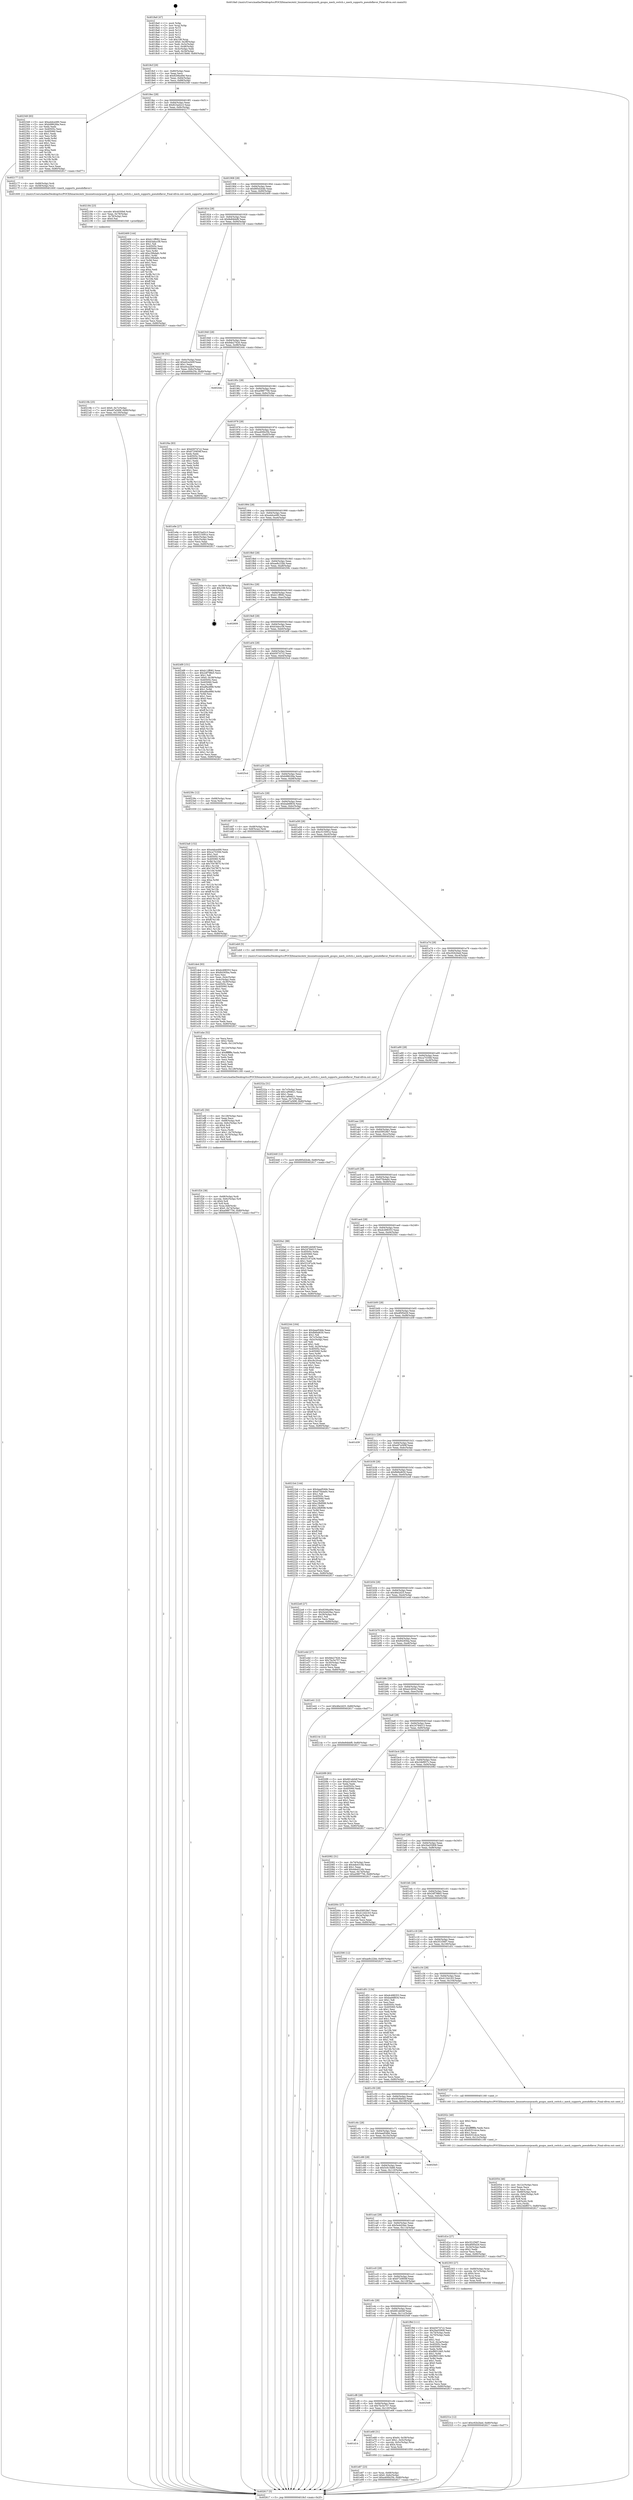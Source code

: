 digraph "0x4018a0" {
  label = "0x4018a0 (/mnt/c/Users/mathe/Desktop/tcc/POCII/binaries/extr_linuxnetsunrpcauth_gssgss_mech_switch.c_mech_supports_pseudoflavor_Final-ollvm.out::main(0))"
  labelloc = "t"
  node[shape=record]

  Entry [label="",width=0.3,height=0.3,shape=circle,fillcolor=black,style=filled]
  "0x4018cf" [label="{
     0x4018cf [29]\l
     | [instrs]\l
     &nbsp;&nbsp;0x4018cf \<+3\>: mov -0x80(%rbp),%eax\l
     &nbsp;&nbsp;0x4018d2 \<+2\>: mov %eax,%ecx\l
     &nbsp;&nbsp;0x4018d4 \<+6\>: sub $0x8206a49d,%ecx\l
     &nbsp;&nbsp;0x4018da \<+6\>: mov %eax,-0x84(%rbp)\l
     &nbsp;&nbsp;0x4018e0 \<+6\>: mov %ecx,-0x88(%rbp)\l
     &nbsp;&nbsp;0x4018e6 \<+6\>: je 0000000000402349 \<main+0xaa9\>\l
  }"]
  "0x402349" [label="{
     0x402349 [83]\l
     | [instrs]\l
     &nbsp;&nbsp;0x402349 \<+5\>: mov $0xa4dce490,%eax\l
     &nbsp;&nbsp;0x40234e \<+5\>: mov $0xb9862fda,%ecx\l
     &nbsp;&nbsp;0x402353 \<+2\>: xor %edx,%edx\l
     &nbsp;&nbsp;0x402355 \<+7\>: mov 0x40505c,%esi\l
     &nbsp;&nbsp;0x40235c \<+7\>: mov 0x405060,%edi\l
     &nbsp;&nbsp;0x402363 \<+3\>: sub $0x1,%edx\l
     &nbsp;&nbsp;0x402366 \<+3\>: mov %esi,%r8d\l
     &nbsp;&nbsp;0x402369 \<+3\>: add %edx,%r8d\l
     &nbsp;&nbsp;0x40236c \<+4\>: imul %r8d,%esi\l
     &nbsp;&nbsp;0x402370 \<+3\>: and $0x1,%esi\l
     &nbsp;&nbsp;0x402373 \<+3\>: cmp $0x0,%esi\l
     &nbsp;&nbsp;0x402376 \<+4\>: sete %r9b\l
     &nbsp;&nbsp;0x40237a \<+3\>: cmp $0xa,%edi\l
     &nbsp;&nbsp;0x40237d \<+4\>: setl %r10b\l
     &nbsp;&nbsp;0x402381 \<+3\>: mov %r9b,%r11b\l
     &nbsp;&nbsp;0x402384 \<+3\>: and %r10b,%r11b\l
     &nbsp;&nbsp;0x402387 \<+3\>: xor %r10b,%r9b\l
     &nbsp;&nbsp;0x40238a \<+3\>: or %r9b,%r11b\l
     &nbsp;&nbsp;0x40238d \<+4\>: test $0x1,%r11b\l
     &nbsp;&nbsp;0x402391 \<+3\>: cmovne %ecx,%eax\l
     &nbsp;&nbsp;0x402394 \<+3\>: mov %eax,-0x80(%rbp)\l
     &nbsp;&nbsp;0x402397 \<+5\>: jmp 0000000000402617 \<main+0xd77\>\l
  }"]
  "0x4018ec" [label="{
     0x4018ec [28]\l
     | [instrs]\l
     &nbsp;&nbsp;0x4018ec \<+5\>: jmp 00000000004018f1 \<main+0x51\>\l
     &nbsp;&nbsp;0x4018f1 \<+6\>: mov -0x84(%rbp),%eax\l
     &nbsp;&nbsp;0x4018f7 \<+5\>: sub $0x823ad2c3,%eax\l
     &nbsp;&nbsp;0x4018fc \<+6\>: mov %eax,-0x8c(%rbp)\l
     &nbsp;&nbsp;0x401902 \<+6\>: je 0000000000402177 \<main+0x8d7\>\l
  }"]
  Exit [label="",width=0.3,height=0.3,shape=circle,fillcolor=black,style=filled,peripheries=2]
  "0x402177" [label="{
     0x402177 [13]\l
     | [instrs]\l
     &nbsp;&nbsp;0x402177 \<+4\>: mov -0x68(%rbp),%rdi\l
     &nbsp;&nbsp;0x40217b \<+4\>: mov -0x58(%rbp),%rsi\l
     &nbsp;&nbsp;0x40217f \<+5\>: call 0000000000401600 \<mech_supports_pseudoflavor\>\l
     | [calls]\l
     &nbsp;&nbsp;0x401600 \{1\} (/mnt/c/Users/mathe/Desktop/tcc/POCII/binaries/extr_linuxnetsunrpcauth_gssgss_mech_switch.c_mech_supports_pseudoflavor_Final-ollvm.out::mech_supports_pseudoflavor)\l
  }"]
  "0x401908" [label="{
     0x401908 [28]\l
     | [instrs]\l
     &nbsp;&nbsp;0x401908 \<+5\>: jmp 000000000040190d \<main+0x6d\>\l
     &nbsp;&nbsp;0x40190d \<+6\>: mov -0x84(%rbp),%eax\l
     &nbsp;&nbsp;0x401913 \<+5\>: sub $0x895d2b4b,%eax\l
     &nbsp;&nbsp;0x401918 \<+6\>: mov %eax,-0x90(%rbp)\l
     &nbsp;&nbsp;0x40191e \<+6\>: je 0000000000402469 \<main+0xbc9\>\l
  }"]
  "0x4023a8" [label="{
     0x4023a8 [152]\l
     | [instrs]\l
     &nbsp;&nbsp;0x4023a8 \<+5\>: mov $0xa4dce490,%ecx\l
     &nbsp;&nbsp;0x4023ad \<+5\>: mov $0xca7535fd,%edx\l
     &nbsp;&nbsp;0x4023b2 \<+3\>: mov $0x1,%sil\l
     &nbsp;&nbsp;0x4023b5 \<+8\>: mov 0x40505c,%r8d\l
     &nbsp;&nbsp;0x4023bd \<+8\>: mov 0x405060,%r9d\l
     &nbsp;&nbsp;0x4023c5 \<+3\>: mov %r8d,%r10d\l
     &nbsp;&nbsp;0x4023c8 \<+7\>: sub $0x7047f675,%r10d\l
     &nbsp;&nbsp;0x4023cf \<+4\>: sub $0x1,%r10d\l
     &nbsp;&nbsp;0x4023d3 \<+7\>: add $0x7047f675,%r10d\l
     &nbsp;&nbsp;0x4023da \<+4\>: imul %r10d,%r8d\l
     &nbsp;&nbsp;0x4023de \<+4\>: and $0x1,%r8d\l
     &nbsp;&nbsp;0x4023e2 \<+4\>: cmp $0x0,%r8d\l
     &nbsp;&nbsp;0x4023e6 \<+4\>: sete %r11b\l
     &nbsp;&nbsp;0x4023ea \<+4\>: cmp $0xa,%r9d\l
     &nbsp;&nbsp;0x4023ee \<+3\>: setl %bl\l
     &nbsp;&nbsp;0x4023f1 \<+3\>: mov %r11b,%r14b\l
     &nbsp;&nbsp;0x4023f4 \<+4\>: xor $0xff,%r14b\l
     &nbsp;&nbsp;0x4023f8 \<+3\>: mov %bl,%r15b\l
     &nbsp;&nbsp;0x4023fb \<+4\>: xor $0xff,%r15b\l
     &nbsp;&nbsp;0x4023ff \<+4\>: xor $0x0,%sil\l
     &nbsp;&nbsp;0x402403 \<+3\>: mov %r14b,%r12b\l
     &nbsp;&nbsp;0x402406 \<+4\>: and $0x0,%r12b\l
     &nbsp;&nbsp;0x40240a \<+3\>: and %sil,%r11b\l
     &nbsp;&nbsp;0x40240d \<+3\>: mov %r15b,%r13b\l
     &nbsp;&nbsp;0x402410 \<+4\>: and $0x0,%r13b\l
     &nbsp;&nbsp;0x402414 \<+3\>: and %sil,%bl\l
     &nbsp;&nbsp;0x402417 \<+3\>: or %r11b,%r12b\l
     &nbsp;&nbsp;0x40241a \<+3\>: or %bl,%r13b\l
     &nbsp;&nbsp;0x40241d \<+3\>: xor %r13b,%r12b\l
     &nbsp;&nbsp;0x402420 \<+3\>: or %r15b,%r14b\l
     &nbsp;&nbsp;0x402423 \<+4\>: xor $0xff,%r14b\l
     &nbsp;&nbsp;0x402427 \<+4\>: or $0x0,%sil\l
     &nbsp;&nbsp;0x40242b \<+3\>: and %sil,%r14b\l
     &nbsp;&nbsp;0x40242e \<+3\>: or %r14b,%r12b\l
     &nbsp;&nbsp;0x402431 \<+4\>: test $0x1,%r12b\l
     &nbsp;&nbsp;0x402435 \<+3\>: cmovne %edx,%ecx\l
     &nbsp;&nbsp;0x402438 \<+3\>: mov %ecx,-0x80(%rbp)\l
     &nbsp;&nbsp;0x40243b \<+5\>: jmp 0000000000402617 \<main+0xd77\>\l
  }"]
  "0x402469" [label="{
     0x402469 [144]\l
     | [instrs]\l
     &nbsp;&nbsp;0x402469 \<+5\>: mov $0xb11ff082,%eax\l
     &nbsp;&nbsp;0x40246e \<+5\>: mov $0xb3abcc58,%ecx\l
     &nbsp;&nbsp;0x402473 \<+2\>: mov $0x1,%dl\l
     &nbsp;&nbsp;0x402475 \<+7\>: mov 0x40505c,%esi\l
     &nbsp;&nbsp;0x40247c \<+7\>: mov 0x405060,%edi\l
     &nbsp;&nbsp;0x402483 \<+3\>: mov %esi,%r8d\l
     &nbsp;&nbsp;0x402486 \<+7\>: add $0xc39bdafc,%r8d\l
     &nbsp;&nbsp;0x40248d \<+4\>: sub $0x1,%r8d\l
     &nbsp;&nbsp;0x402491 \<+7\>: sub $0xc39bdafc,%r8d\l
     &nbsp;&nbsp;0x402498 \<+4\>: imul %r8d,%esi\l
     &nbsp;&nbsp;0x40249c \<+3\>: and $0x1,%esi\l
     &nbsp;&nbsp;0x40249f \<+3\>: cmp $0x0,%esi\l
     &nbsp;&nbsp;0x4024a2 \<+4\>: sete %r9b\l
     &nbsp;&nbsp;0x4024a6 \<+3\>: cmp $0xa,%edi\l
     &nbsp;&nbsp;0x4024a9 \<+4\>: setl %r10b\l
     &nbsp;&nbsp;0x4024ad \<+3\>: mov %r9b,%r11b\l
     &nbsp;&nbsp;0x4024b0 \<+4\>: xor $0xff,%r11b\l
     &nbsp;&nbsp;0x4024b4 \<+3\>: mov %r10b,%bl\l
     &nbsp;&nbsp;0x4024b7 \<+3\>: xor $0xff,%bl\l
     &nbsp;&nbsp;0x4024ba \<+3\>: xor $0x0,%dl\l
     &nbsp;&nbsp;0x4024bd \<+3\>: mov %r11b,%r14b\l
     &nbsp;&nbsp;0x4024c0 \<+4\>: and $0x0,%r14b\l
     &nbsp;&nbsp;0x4024c4 \<+3\>: and %dl,%r9b\l
     &nbsp;&nbsp;0x4024c7 \<+3\>: mov %bl,%r15b\l
     &nbsp;&nbsp;0x4024ca \<+4\>: and $0x0,%r15b\l
     &nbsp;&nbsp;0x4024ce \<+3\>: and %dl,%r10b\l
     &nbsp;&nbsp;0x4024d1 \<+3\>: or %r9b,%r14b\l
     &nbsp;&nbsp;0x4024d4 \<+3\>: or %r10b,%r15b\l
     &nbsp;&nbsp;0x4024d7 \<+3\>: xor %r15b,%r14b\l
     &nbsp;&nbsp;0x4024da \<+3\>: or %bl,%r11b\l
     &nbsp;&nbsp;0x4024dd \<+4\>: xor $0xff,%r11b\l
     &nbsp;&nbsp;0x4024e1 \<+3\>: or $0x0,%dl\l
     &nbsp;&nbsp;0x4024e4 \<+3\>: and %dl,%r11b\l
     &nbsp;&nbsp;0x4024e7 \<+3\>: or %r11b,%r14b\l
     &nbsp;&nbsp;0x4024ea \<+4\>: test $0x1,%r14b\l
     &nbsp;&nbsp;0x4024ee \<+3\>: cmovne %ecx,%eax\l
     &nbsp;&nbsp;0x4024f1 \<+3\>: mov %eax,-0x80(%rbp)\l
     &nbsp;&nbsp;0x4024f4 \<+5\>: jmp 0000000000402617 \<main+0xd77\>\l
  }"]
  "0x401924" [label="{
     0x401924 [28]\l
     | [instrs]\l
     &nbsp;&nbsp;0x401924 \<+5\>: jmp 0000000000401929 \<main+0x89\>\l
     &nbsp;&nbsp;0x401929 \<+6\>: mov -0x84(%rbp),%eax\l
     &nbsp;&nbsp;0x40192f \<+5\>: sub $0x8e84bbf8,%eax\l
     &nbsp;&nbsp;0x401934 \<+6\>: mov %eax,-0x94(%rbp)\l
     &nbsp;&nbsp;0x40193a \<+6\>: je 0000000000402158 \<main+0x8b8\>\l
  }"]
  "0x40231e" [label="{
     0x40231e [12]\l
     | [instrs]\l
     &nbsp;&nbsp;0x40231e \<+7\>: movl $0xc92b2bed,-0x80(%rbp)\l
     &nbsp;&nbsp;0x402325 \<+5\>: jmp 0000000000402617 \<main+0xd77\>\l
  }"]
  "0x402158" [label="{
     0x402158 [31]\l
     | [instrs]\l
     &nbsp;&nbsp;0x402158 \<+3\>: mov -0x6c(%rbp),%eax\l
     &nbsp;&nbsp;0x40215b \<+5\>: add $0xe0ca2b0f,%eax\l
     &nbsp;&nbsp;0x402160 \<+3\>: add $0x1,%eax\l
     &nbsp;&nbsp;0x402163 \<+5\>: sub $0xe0ca2b0f,%eax\l
     &nbsp;&nbsp;0x402168 \<+3\>: mov %eax,-0x6c(%rbp)\l
     &nbsp;&nbsp;0x40216b \<+7\>: movl $0xa400b25b,-0x80(%rbp)\l
     &nbsp;&nbsp;0x402172 \<+5\>: jmp 0000000000402617 \<main+0xd77\>\l
  }"]
  "0x401940" [label="{
     0x401940 [28]\l
     | [instrs]\l
     &nbsp;&nbsp;0x401940 \<+5\>: jmp 0000000000401945 \<main+0xa5\>\l
     &nbsp;&nbsp;0x401945 \<+6\>: mov -0x84(%rbp),%eax\l
     &nbsp;&nbsp;0x40194b \<+5\>: sub $0x9de27626,%eax\l
     &nbsp;&nbsp;0x401950 \<+6\>: mov %eax,-0x98(%rbp)\l
     &nbsp;&nbsp;0x401956 \<+6\>: je 000000000040244c \<main+0xbac\>\l
  }"]
  "0x40219b" [label="{
     0x40219b [25]\l
     | [instrs]\l
     &nbsp;&nbsp;0x40219b \<+7\>: movl $0x0,-0x7c(%rbp)\l
     &nbsp;&nbsp;0x4021a2 \<+7\>: movl $0xe97a569f,-0x80(%rbp)\l
     &nbsp;&nbsp;0x4021a9 \<+6\>: mov %eax,-0x130(%rbp)\l
     &nbsp;&nbsp;0x4021af \<+5\>: jmp 0000000000402617 \<main+0xd77\>\l
  }"]
  "0x40244c" [label="{
     0x40244c\l
  }", style=dashed]
  "0x40195c" [label="{
     0x40195c [28]\l
     | [instrs]\l
     &nbsp;&nbsp;0x40195c \<+5\>: jmp 0000000000401961 \<main+0xc1\>\l
     &nbsp;&nbsp;0x401961 \<+6\>: mov -0x84(%rbp),%eax\l
     &nbsp;&nbsp;0x401967 \<+5\>: sub $0xa0887756,%eax\l
     &nbsp;&nbsp;0x40196c \<+6\>: mov %eax,-0x9c(%rbp)\l
     &nbsp;&nbsp;0x401972 \<+6\>: je 0000000000401f4a \<main+0x6aa\>\l
  }"]
  "0x402184" [label="{
     0x402184 [23]\l
     | [instrs]\l
     &nbsp;&nbsp;0x402184 \<+10\>: movabs $0x4030b6,%rdi\l
     &nbsp;&nbsp;0x40218e \<+3\>: mov %eax,-0x78(%rbp)\l
     &nbsp;&nbsp;0x402191 \<+3\>: mov -0x78(%rbp),%esi\l
     &nbsp;&nbsp;0x402194 \<+2\>: mov $0x0,%al\l
     &nbsp;&nbsp;0x402196 \<+5\>: call 0000000000401040 \<printf@plt\>\l
     | [calls]\l
     &nbsp;&nbsp;0x401040 \{1\} (unknown)\l
  }"]
  "0x401f4a" [label="{
     0x401f4a [83]\l
     | [instrs]\l
     &nbsp;&nbsp;0x401f4a \<+5\>: mov $0xb50747c2,%eax\l
     &nbsp;&nbsp;0x401f4f \<+5\>: mov $0x6720859f,%ecx\l
     &nbsp;&nbsp;0x401f54 \<+2\>: xor %edx,%edx\l
     &nbsp;&nbsp;0x401f56 \<+7\>: mov 0x40505c,%esi\l
     &nbsp;&nbsp;0x401f5d \<+7\>: mov 0x405060,%edi\l
     &nbsp;&nbsp;0x401f64 \<+3\>: sub $0x1,%edx\l
     &nbsp;&nbsp;0x401f67 \<+3\>: mov %esi,%r8d\l
     &nbsp;&nbsp;0x401f6a \<+3\>: add %edx,%r8d\l
     &nbsp;&nbsp;0x401f6d \<+4\>: imul %r8d,%esi\l
     &nbsp;&nbsp;0x401f71 \<+3\>: and $0x1,%esi\l
     &nbsp;&nbsp;0x401f74 \<+3\>: cmp $0x0,%esi\l
     &nbsp;&nbsp;0x401f77 \<+4\>: sete %r9b\l
     &nbsp;&nbsp;0x401f7b \<+3\>: cmp $0xa,%edi\l
     &nbsp;&nbsp;0x401f7e \<+4\>: setl %r10b\l
     &nbsp;&nbsp;0x401f82 \<+3\>: mov %r9b,%r11b\l
     &nbsp;&nbsp;0x401f85 \<+3\>: and %r10b,%r11b\l
     &nbsp;&nbsp;0x401f88 \<+3\>: xor %r10b,%r9b\l
     &nbsp;&nbsp;0x401f8b \<+3\>: or %r9b,%r11b\l
     &nbsp;&nbsp;0x401f8e \<+4\>: test $0x1,%r11b\l
     &nbsp;&nbsp;0x401f92 \<+3\>: cmovne %ecx,%eax\l
     &nbsp;&nbsp;0x401f95 \<+3\>: mov %eax,-0x80(%rbp)\l
     &nbsp;&nbsp;0x401f98 \<+5\>: jmp 0000000000402617 \<main+0xd77\>\l
  }"]
  "0x401978" [label="{
     0x401978 [28]\l
     | [instrs]\l
     &nbsp;&nbsp;0x401978 \<+5\>: jmp 000000000040197d \<main+0xdd\>\l
     &nbsp;&nbsp;0x40197d \<+6\>: mov -0x84(%rbp),%eax\l
     &nbsp;&nbsp;0x401983 \<+5\>: sub $0xa400b25b,%eax\l
     &nbsp;&nbsp;0x401988 \<+6\>: mov %eax,-0xa0(%rbp)\l
     &nbsp;&nbsp;0x40198e \<+6\>: je 0000000000401e9e \<main+0x5fe\>\l
  }"]
  "0x402054" [label="{
     0x402054 [46]\l
     | [instrs]\l
     &nbsp;&nbsp;0x402054 \<+6\>: mov -0x12c(%rbp),%ecx\l
     &nbsp;&nbsp;0x40205a \<+3\>: imul %eax,%ecx\l
     &nbsp;&nbsp;0x40205d \<+3\>: movslq %ecx,%rsi\l
     &nbsp;&nbsp;0x402060 \<+4\>: mov -0x68(%rbp),%rdi\l
     &nbsp;&nbsp;0x402064 \<+4\>: movslq -0x6c(%rbp),%r8\l
     &nbsp;&nbsp;0x402068 \<+4\>: shl $0x4,%r8\l
     &nbsp;&nbsp;0x40206c \<+3\>: add %r8,%rdi\l
     &nbsp;&nbsp;0x40206f \<+4\>: mov 0x8(%rdi),%rdi\l
     &nbsp;&nbsp;0x402073 \<+3\>: mov %rsi,(%rdi)\l
     &nbsp;&nbsp;0x402076 \<+7\>: movl $0x24bf857c,-0x80(%rbp)\l
     &nbsp;&nbsp;0x40207d \<+5\>: jmp 0000000000402617 \<main+0xd77\>\l
  }"]
  "0x401e9e" [label="{
     0x401e9e [27]\l
     | [instrs]\l
     &nbsp;&nbsp;0x401e9e \<+5\>: mov $0x823ad2c3,%eax\l
     &nbsp;&nbsp;0x401ea3 \<+5\>: mov $0xc515091e,%ecx\l
     &nbsp;&nbsp;0x401ea8 \<+3\>: mov -0x6c(%rbp),%edx\l
     &nbsp;&nbsp;0x401eab \<+3\>: cmp -0x5c(%rbp),%edx\l
     &nbsp;&nbsp;0x401eae \<+3\>: cmovl %ecx,%eax\l
     &nbsp;&nbsp;0x401eb1 \<+3\>: mov %eax,-0x80(%rbp)\l
     &nbsp;&nbsp;0x401eb4 \<+5\>: jmp 0000000000402617 \<main+0xd77\>\l
  }"]
  "0x401994" [label="{
     0x401994 [28]\l
     | [instrs]\l
     &nbsp;&nbsp;0x401994 \<+5\>: jmp 0000000000401999 \<main+0xf9\>\l
     &nbsp;&nbsp;0x401999 \<+6\>: mov -0x84(%rbp),%eax\l
     &nbsp;&nbsp;0x40199f \<+5\>: sub $0xa4dce490,%eax\l
     &nbsp;&nbsp;0x4019a4 \<+6\>: mov %eax,-0xa4(%rbp)\l
     &nbsp;&nbsp;0x4019aa \<+6\>: je 00000000004025f1 \<main+0xd51\>\l
  }"]
  "0x40202c" [label="{
     0x40202c [40]\l
     | [instrs]\l
     &nbsp;&nbsp;0x40202c \<+5\>: mov $0x2,%ecx\l
     &nbsp;&nbsp;0x402031 \<+1\>: cltd\l
     &nbsp;&nbsp;0x402032 \<+2\>: idiv %ecx\l
     &nbsp;&nbsp;0x402034 \<+6\>: imul $0xfffffffe,%edx,%ecx\l
     &nbsp;&nbsp;0x40203a \<+6\>: sub $0x9251dcce,%ecx\l
     &nbsp;&nbsp;0x402040 \<+3\>: add $0x1,%ecx\l
     &nbsp;&nbsp;0x402043 \<+6\>: add $0x9251dcce,%ecx\l
     &nbsp;&nbsp;0x402049 \<+6\>: mov %ecx,-0x12c(%rbp)\l
     &nbsp;&nbsp;0x40204f \<+5\>: call 0000000000401160 \<next_i\>\l
     | [calls]\l
     &nbsp;&nbsp;0x401160 \{1\} (/mnt/c/Users/mathe/Desktop/tcc/POCII/binaries/extr_linuxnetsunrpcauth_gssgss_mech_switch.c_mech_supports_pseudoflavor_Final-ollvm.out::next_i)\l
  }"]
  "0x4025f1" [label="{
     0x4025f1\l
  }", style=dashed]
  "0x4019b0" [label="{
     0x4019b0 [28]\l
     | [instrs]\l
     &nbsp;&nbsp;0x4019b0 \<+5\>: jmp 00000000004019b5 \<main+0x115\>\l
     &nbsp;&nbsp;0x4019b5 \<+6\>: mov -0x84(%rbp),%eax\l
     &nbsp;&nbsp;0x4019bb \<+5\>: sub $0xae8c22bb,%eax\l
     &nbsp;&nbsp;0x4019c0 \<+6\>: mov %eax,-0xa8(%rbp)\l
     &nbsp;&nbsp;0x4019c6 \<+6\>: je 000000000040259c \<main+0xcfc\>\l
  }"]
  "0x401f24" [label="{
     0x401f24 [38]\l
     | [instrs]\l
     &nbsp;&nbsp;0x401f24 \<+4\>: mov -0x68(%rbp),%rdi\l
     &nbsp;&nbsp;0x401f28 \<+4\>: movslq -0x6c(%rbp),%r8\l
     &nbsp;&nbsp;0x401f2c \<+4\>: shl $0x4,%r8\l
     &nbsp;&nbsp;0x401f30 \<+3\>: add %r8,%rdi\l
     &nbsp;&nbsp;0x401f33 \<+4\>: mov %rax,0x8(%rdi)\l
     &nbsp;&nbsp;0x401f37 \<+7\>: movl $0x0,-0x74(%rbp)\l
     &nbsp;&nbsp;0x401f3e \<+7\>: movl $0xa0887756,-0x80(%rbp)\l
     &nbsp;&nbsp;0x401f45 \<+5\>: jmp 0000000000402617 \<main+0xd77\>\l
  }"]
  "0x40259c" [label="{
     0x40259c [21]\l
     | [instrs]\l
     &nbsp;&nbsp;0x40259c \<+3\>: mov -0x38(%rbp),%eax\l
     &nbsp;&nbsp;0x40259f \<+7\>: add $0x108,%rsp\l
     &nbsp;&nbsp;0x4025a6 \<+1\>: pop %rbx\l
     &nbsp;&nbsp;0x4025a7 \<+2\>: pop %r12\l
     &nbsp;&nbsp;0x4025a9 \<+2\>: pop %r13\l
     &nbsp;&nbsp;0x4025ab \<+2\>: pop %r14\l
     &nbsp;&nbsp;0x4025ad \<+2\>: pop %r15\l
     &nbsp;&nbsp;0x4025af \<+1\>: pop %rbp\l
     &nbsp;&nbsp;0x4025b0 \<+1\>: ret\l
  }"]
  "0x4019cc" [label="{
     0x4019cc [28]\l
     | [instrs]\l
     &nbsp;&nbsp;0x4019cc \<+5\>: jmp 00000000004019d1 \<main+0x131\>\l
     &nbsp;&nbsp;0x4019d1 \<+6\>: mov -0x84(%rbp),%eax\l
     &nbsp;&nbsp;0x4019d7 \<+5\>: sub $0xb11ff082,%eax\l
     &nbsp;&nbsp;0x4019dc \<+6\>: mov %eax,-0xac(%rbp)\l
     &nbsp;&nbsp;0x4019e2 \<+6\>: je 0000000000402609 \<main+0xd69\>\l
  }"]
  "0x401ef2" [label="{
     0x401ef2 [50]\l
     | [instrs]\l
     &nbsp;&nbsp;0x401ef2 \<+6\>: mov -0x128(%rbp),%ecx\l
     &nbsp;&nbsp;0x401ef8 \<+3\>: imul %eax,%ecx\l
     &nbsp;&nbsp;0x401efb \<+4\>: mov -0x68(%rbp),%r8\l
     &nbsp;&nbsp;0x401eff \<+4\>: movslq -0x6c(%rbp),%r9\l
     &nbsp;&nbsp;0x401f03 \<+4\>: shl $0x4,%r9\l
     &nbsp;&nbsp;0x401f07 \<+3\>: add %r9,%r8\l
     &nbsp;&nbsp;0x401f0a \<+3\>: mov %ecx,(%r8)\l
     &nbsp;&nbsp;0x401f0d \<+7\>: movl $0x1,-0x70(%rbp)\l
     &nbsp;&nbsp;0x401f14 \<+4\>: movslq -0x70(%rbp),%r8\l
     &nbsp;&nbsp;0x401f18 \<+4\>: shl $0x3,%r8\l
     &nbsp;&nbsp;0x401f1c \<+3\>: mov %r8,%rdi\l
     &nbsp;&nbsp;0x401f1f \<+5\>: call 0000000000401050 \<malloc@plt\>\l
     | [calls]\l
     &nbsp;&nbsp;0x401050 \{1\} (unknown)\l
  }"]
  "0x402609" [label="{
     0x402609\l
  }", style=dashed]
  "0x4019e8" [label="{
     0x4019e8 [28]\l
     | [instrs]\l
     &nbsp;&nbsp;0x4019e8 \<+5\>: jmp 00000000004019ed \<main+0x14d\>\l
     &nbsp;&nbsp;0x4019ed \<+6\>: mov -0x84(%rbp),%eax\l
     &nbsp;&nbsp;0x4019f3 \<+5\>: sub $0xb3abcc58,%eax\l
     &nbsp;&nbsp;0x4019f8 \<+6\>: mov %eax,-0xb0(%rbp)\l
     &nbsp;&nbsp;0x4019fe \<+6\>: je 00000000004024f9 \<main+0xc59\>\l
  }"]
  "0x401ebe" [label="{
     0x401ebe [52]\l
     | [instrs]\l
     &nbsp;&nbsp;0x401ebe \<+2\>: xor %ecx,%ecx\l
     &nbsp;&nbsp;0x401ec0 \<+5\>: mov $0x2,%edx\l
     &nbsp;&nbsp;0x401ec5 \<+6\>: mov %edx,-0x124(%rbp)\l
     &nbsp;&nbsp;0x401ecb \<+1\>: cltd\l
     &nbsp;&nbsp;0x401ecc \<+6\>: mov -0x124(%rbp),%esi\l
     &nbsp;&nbsp;0x401ed2 \<+2\>: idiv %esi\l
     &nbsp;&nbsp;0x401ed4 \<+6\>: imul $0xfffffffe,%edx,%edx\l
     &nbsp;&nbsp;0x401eda \<+2\>: mov %ecx,%edi\l
     &nbsp;&nbsp;0x401edc \<+2\>: sub %edx,%edi\l
     &nbsp;&nbsp;0x401ede \<+2\>: mov %ecx,%edx\l
     &nbsp;&nbsp;0x401ee0 \<+3\>: sub $0x1,%edx\l
     &nbsp;&nbsp;0x401ee3 \<+2\>: add %edx,%edi\l
     &nbsp;&nbsp;0x401ee5 \<+2\>: sub %edi,%ecx\l
     &nbsp;&nbsp;0x401ee7 \<+6\>: mov %ecx,-0x128(%rbp)\l
     &nbsp;&nbsp;0x401eed \<+5\>: call 0000000000401160 \<next_i\>\l
     | [calls]\l
     &nbsp;&nbsp;0x401160 \{1\} (/mnt/c/Users/mathe/Desktop/tcc/POCII/binaries/extr_linuxnetsunrpcauth_gssgss_mech_switch.c_mech_supports_pseudoflavor_Final-ollvm.out::next_i)\l
  }"]
  "0x4024f9" [label="{
     0x4024f9 [151]\l
     | [instrs]\l
     &nbsp;&nbsp;0x4024f9 \<+5\>: mov $0xb11ff082,%eax\l
     &nbsp;&nbsp;0x4024fe \<+5\>: mov $0x2df798e5,%ecx\l
     &nbsp;&nbsp;0x402503 \<+2\>: mov $0x1,%dl\l
     &nbsp;&nbsp;0x402505 \<+7\>: movl $0x0,-0x38(%rbp)\l
     &nbsp;&nbsp;0x40250c \<+7\>: mov 0x40505c,%esi\l
     &nbsp;&nbsp;0x402513 \<+7\>: mov 0x405060,%edi\l
     &nbsp;&nbsp;0x40251a \<+3\>: mov %esi,%r8d\l
     &nbsp;&nbsp;0x40251d \<+7\>: sub $0xaf6a4f68,%r8d\l
     &nbsp;&nbsp;0x402524 \<+4\>: sub $0x1,%r8d\l
     &nbsp;&nbsp;0x402528 \<+7\>: add $0xaf6a4f68,%r8d\l
     &nbsp;&nbsp;0x40252f \<+4\>: imul %r8d,%esi\l
     &nbsp;&nbsp;0x402533 \<+3\>: and $0x1,%esi\l
     &nbsp;&nbsp;0x402536 \<+3\>: cmp $0x0,%esi\l
     &nbsp;&nbsp;0x402539 \<+4\>: sete %r9b\l
     &nbsp;&nbsp;0x40253d \<+3\>: cmp $0xa,%edi\l
     &nbsp;&nbsp;0x402540 \<+4\>: setl %r10b\l
     &nbsp;&nbsp;0x402544 \<+3\>: mov %r9b,%r11b\l
     &nbsp;&nbsp;0x402547 \<+4\>: xor $0xff,%r11b\l
     &nbsp;&nbsp;0x40254b \<+3\>: mov %r10b,%bl\l
     &nbsp;&nbsp;0x40254e \<+3\>: xor $0xff,%bl\l
     &nbsp;&nbsp;0x402551 \<+3\>: xor $0x0,%dl\l
     &nbsp;&nbsp;0x402554 \<+3\>: mov %r11b,%r14b\l
     &nbsp;&nbsp;0x402557 \<+4\>: and $0x0,%r14b\l
     &nbsp;&nbsp;0x40255b \<+3\>: and %dl,%r9b\l
     &nbsp;&nbsp;0x40255e \<+3\>: mov %bl,%r15b\l
     &nbsp;&nbsp;0x402561 \<+4\>: and $0x0,%r15b\l
     &nbsp;&nbsp;0x402565 \<+3\>: and %dl,%r10b\l
     &nbsp;&nbsp;0x402568 \<+3\>: or %r9b,%r14b\l
     &nbsp;&nbsp;0x40256b \<+3\>: or %r10b,%r15b\l
     &nbsp;&nbsp;0x40256e \<+3\>: xor %r15b,%r14b\l
     &nbsp;&nbsp;0x402571 \<+3\>: or %bl,%r11b\l
     &nbsp;&nbsp;0x402574 \<+4\>: xor $0xff,%r11b\l
     &nbsp;&nbsp;0x402578 \<+3\>: or $0x0,%dl\l
     &nbsp;&nbsp;0x40257b \<+3\>: and %dl,%r11b\l
     &nbsp;&nbsp;0x40257e \<+3\>: or %r11b,%r14b\l
     &nbsp;&nbsp;0x402581 \<+4\>: test $0x1,%r14b\l
     &nbsp;&nbsp;0x402585 \<+3\>: cmovne %ecx,%eax\l
     &nbsp;&nbsp;0x402588 \<+3\>: mov %eax,-0x80(%rbp)\l
     &nbsp;&nbsp;0x40258b \<+5\>: jmp 0000000000402617 \<main+0xd77\>\l
  }"]
  "0x401a04" [label="{
     0x401a04 [28]\l
     | [instrs]\l
     &nbsp;&nbsp;0x401a04 \<+5\>: jmp 0000000000401a09 \<main+0x169\>\l
     &nbsp;&nbsp;0x401a09 \<+6\>: mov -0x84(%rbp),%eax\l
     &nbsp;&nbsp;0x401a0f \<+5\>: sub $0xb50747c2,%eax\l
     &nbsp;&nbsp;0x401a14 \<+6\>: mov %eax,-0xb4(%rbp)\l
     &nbsp;&nbsp;0x401a1a \<+6\>: je 00000000004025cd \<main+0xd2d\>\l
  }"]
  "0x401e87" [label="{
     0x401e87 [23]\l
     | [instrs]\l
     &nbsp;&nbsp;0x401e87 \<+4\>: mov %rax,-0x68(%rbp)\l
     &nbsp;&nbsp;0x401e8b \<+7\>: movl $0x0,-0x6c(%rbp)\l
     &nbsp;&nbsp;0x401e92 \<+7\>: movl $0xa400b25b,-0x80(%rbp)\l
     &nbsp;&nbsp;0x401e99 \<+5\>: jmp 0000000000402617 \<main+0xd77\>\l
  }"]
  "0x4025cd" [label="{
     0x4025cd\l
  }", style=dashed]
  "0x401a20" [label="{
     0x401a20 [28]\l
     | [instrs]\l
     &nbsp;&nbsp;0x401a20 \<+5\>: jmp 0000000000401a25 \<main+0x185\>\l
     &nbsp;&nbsp;0x401a25 \<+6\>: mov -0x84(%rbp),%eax\l
     &nbsp;&nbsp;0x401a2b \<+5\>: sub $0xb9862fda,%eax\l
     &nbsp;&nbsp;0x401a30 \<+6\>: mov %eax,-0xb8(%rbp)\l
     &nbsp;&nbsp;0x401a36 \<+6\>: je 000000000040239c \<main+0xafc\>\l
  }"]
  "0x401d14" [label="{
     0x401d14\l
  }", style=dashed]
  "0x40239c" [label="{
     0x40239c [12]\l
     | [instrs]\l
     &nbsp;&nbsp;0x40239c \<+4\>: mov -0x68(%rbp),%rax\l
     &nbsp;&nbsp;0x4023a0 \<+3\>: mov %rax,%rdi\l
     &nbsp;&nbsp;0x4023a3 \<+5\>: call 0000000000401030 \<free@plt\>\l
     | [calls]\l
     &nbsp;&nbsp;0x401030 \{1\} (unknown)\l
  }"]
  "0x401a3c" [label="{
     0x401a3c [28]\l
     | [instrs]\l
     &nbsp;&nbsp;0x401a3c \<+5\>: jmp 0000000000401a41 \<main+0x1a1\>\l
     &nbsp;&nbsp;0x401a41 \<+6\>: mov -0x84(%rbp),%eax\l
     &nbsp;&nbsp;0x401a47 \<+5\>: sub $0xbab6f834,%eax\l
     &nbsp;&nbsp;0x401a4c \<+6\>: mov %eax,-0xbc(%rbp)\l
     &nbsp;&nbsp;0x401a52 \<+6\>: je 0000000000401dd7 \<main+0x537\>\l
  }"]
  "0x401e68" [label="{
     0x401e68 [31]\l
     | [instrs]\l
     &nbsp;&nbsp;0x401e68 \<+8\>: movq $0x64,-0x58(%rbp)\l
     &nbsp;&nbsp;0x401e70 \<+7\>: movl $0x1,-0x5c(%rbp)\l
     &nbsp;&nbsp;0x401e77 \<+4\>: movslq -0x5c(%rbp),%rax\l
     &nbsp;&nbsp;0x401e7b \<+4\>: shl $0x4,%rax\l
     &nbsp;&nbsp;0x401e7f \<+3\>: mov %rax,%rdi\l
     &nbsp;&nbsp;0x401e82 \<+5\>: call 0000000000401050 \<malloc@plt\>\l
     | [calls]\l
     &nbsp;&nbsp;0x401050 \{1\} (unknown)\l
  }"]
  "0x401dd7" [label="{
     0x401dd7 [13]\l
     | [instrs]\l
     &nbsp;&nbsp;0x401dd7 \<+4\>: mov -0x48(%rbp),%rax\l
     &nbsp;&nbsp;0x401ddb \<+4\>: mov 0x8(%rax),%rdi\l
     &nbsp;&nbsp;0x401ddf \<+5\>: call 0000000000401060 \<atoi@plt\>\l
     | [calls]\l
     &nbsp;&nbsp;0x401060 \{1\} (unknown)\l
  }"]
  "0x401a58" [label="{
     0x401a58 [28]\l
     | [instrs]\l
     &nbsp;&nbsp;0x401a58 \<+5\>: jmp 0000000000401a5d \<main+0x1bd\>\l
     &nbsp;&nbsp;0x401a5d \<+6\>: mov -0x84(%rbp),%eax\l
     &nbsp;&nbsp;0x401a63 \<+5\>: sub $0xc515091e,%eax\l
     &nbsp;&nbsp;0x401a68 \<+6\>: mov %eax,-0xc0(%rbp)\l
     &nbsp;&nbsp;0x401a6e \<+6\>: je 0000000000401eb9 \<main+0x619\>\l
  }"]
  "0x401cf8" [label="{
     0x401cf8 [28]\l
     | [instrs]\l
     &nbsp;&nbsp;0x401cf8 \<+5\>: jmp 0000000000401cfd \<main+0x45d\>\l
     &nbsp;&nbsp;0x401cfd \<+6\>: mov -0x84(%rbp),%eax\l
     &nbsp;&nbsp;0x401d03 \<+5\>: sub $0x7bc5e757,%eax\l
     &nbsp;&nbsp;0x401d08 \<+6\>: mov %eax,-0x120(%rbp)\l
     &nbsp;&nbsp;0x401d0e \<+6\>: je 0000000000401e68 \<main+0x5c8\>\l
  }"]
  "0x401eb9" [label="{
     0x401eb9 [5]\l
     | [instrs]\l
     &nbsp;&nbsp;0x401eb9 \<+5\>: call 0000000000401160 \<next_i\>\l
     | [calls]\l
     &nbsp;&nbsp;0x401160 \{1\} (/mnt/c/Users/mathe/Desktop/tcc/POCII/binaries/extr_linuxnetsunrpcauth_gssgss_mech_switch.c_mech_supports_pseudoflavor_Final-ollvm.out::next_i)\l
  }"]
  "0x401a74" [label="{
     0x401a74 [28]\l
     | [instrs]\l
     &nbsp;&nbsp;0x401a74 \<+5\>: jmp 0000000000401a79 \<main+0x1d9\>\l
     &nbsp;&nbsp;0x401a79 \<+6\>: mov -0x84(%rbp),%eax\l
     &nbsp;&nbsp;0x401a7f \<+5\>: sub $0xc92b2bed,%eax\l
     &nbsp;&nbsp;0x401a84 \<+6\>: mov %eax,-0xc4(%rbp)\l
     &nbsp;&nbsp;0x401a8a \<+6\>: je 000000000040232a \<main+0xa8a\>\l
  }"]
  "0x4025d9" [label="{
     0x4025d9\l
  }", style=dashed]
  "0x40232a" [label="{
     0x40232a [31]\l
     | [instrs]\l
     &nbsp;&nbsp;0x40232a \<+3\>: mov -0x7c(%rbp),%eax\l
     &nbsp;&nbsp;0x40232d \<+5\>: add $0x1af94621,%eax\l
     &nbsp;&nbsp;0x402332 \<+3\>: add $0x1,%eax\l
     &nbsp;&nbsp;0x402335 \<+5\>: sub $0x1af94621,%eax\l
     &nbsp;&nbsp;0x40233a \<+3\>: mov %eax,-0x7c(%rbp)\l
     &nbsp;&nbsp;0x40233d \<+7\>: movl $0xe97a569f,-0x80(%rbp)\l
     &nbsp;&nbsp;0x402344 \<+5\>: jmp 0000000000402617 \<main+0xd77\>\l
  }"]
  "0x401a90" [label="{
     0x401a90 [28]\l
     | [instrs]\l
     &nbsp;&nbsp;0x401a90 \<+5\>: jmp 0000000000401a95 \<main+0x1f5\>\l
     &nbsp;&nbsp;0x401a95 \<+6\>: mov -0x84(%rbp),%eax\l
     &nbsp;&nbsp;0x401a9b \<+5\>: sub $0xca7535fd,%eax\l
     &nbsp;&nbsp;0x401aa0 \<+6\>: mov %eax,-0xc8(%rbp)\l
     &nbsp;&nbsp;0x401aa6 \<+6\>: je 0000000000402440 \<main+0xba0\>\l
  }"]
  "0x401cdc" [label="{
     0x401cdc [28]\l
     | [instrs]\l
     &nbsp;&nbsp;0x401cdc \<+5\>: jmp 0000000000401ce1 \<main+0x441\>\l
     &nbsp;&nbsp;0x401ce1 \<+6\>: mov -0x84(%rbp),%eax\l
     &nbsp;&nbsp;0x401ce7 \<+5\>: sub $0x681eb0df,%eax\l
     &nbsp;&nbsp;0x401cec \<+6\>: mov %eax,-0x11c(%rbp)\l
     &nbsp;&nbsp;0x401cf2 \<+6\>: je 00000000004025d9 \<main+0xd39\>\l
  }"]
  "0x402440" [label="{
     0x402440 [12]\l
     | [instrs]\l
     &nbsp;&nbsp;0x402440 \<+7\>: movl $0x895d2b4b,-0x80(%rbp)\l
     &nbsp;&nbsp;0x402447 \<+5\>: jmp 0000000000402617 \<main+0xd77\>\l
  }"]
  "0x401aac" [label="{
     0x401aac [28]\l
     | [instrs]\l
     &nbsp;&nbsp;0x401aac \<+5\>: jmp 0000000000401ab1 \<main+0x211\>\l
     &nbsp;&nbsp;0x401ab1 \<+6\>: mov -0x84(%rbp),%eax\l
     &nbsp;&nbsp;0x401ab7 \<+5\>: sub $0xd39528e7,%eax\l
     &nbsp;&nbsp;0x401abc \<+6\>: mov %eax,-0xcc(%rbp)\l
     &nbsp;&nbsp;0x401ac2 \<+6\>: je 00000000004020a1 \<main+0x801\>\l
  }"]
  "0x401f9d" [label="{
     0x401f9d [111]\l
     | [instrs]\l
     &nbsp;&nbsp;0x401f9d \<+5\>: mov $0xb50747c2,%eax\l
     &nbsp;&nbsp;0x401fa2 \<+5\>: mov $0x2ba55908,%ecx\l
     &nbsp;&nbsp;0x401fa7 \<+3\>: mov -0x74(%rbp),%edx\l
     &nbsp;&nbsp;0x401faa \<+3\>: cmp -0x70(%rbp),%edx\l
     &nbsp;&nbsp;0x401fad \<+4\>: setl %sil\l
     &nbsp;&nbsp;0x401fb1 \<+4\>: and $0x1,%sil\l
     &nbsp;&nbsp;0x401fb5 \<+4\>: mov %sil,-0x2a(%rbp)\l
     &nbsp;&nbsp;0x401fb9 \<+7\>: mov 0x40505c,%edx\l
     &nbsp;&nbsp;0x401fc0 \<+7\>: mov 0x405060,%edi\l
     &nbsp;&nbsp;0x401fc7 \<+3\>: mov %edx,%r8d\l
     &nbsp;&nbsp;0x401fca \<+7\>: sub $0xf8651665,%r8d\l
     &nbsp;&nbsp;0x401fd1 \<+4\>: sub $0x1,%r8d\l
     &nbsp;&nbsp;0x401fd5 \<+7\>: add $0xf8651665,%r8d\l
     &nbsp;&nbsp;0x401fdc \<+4\>: imul %r8d,%edx\l
     &nbsp;&nbsp;0x401fe0 \<+3\>: and $0x1,%edx\l
     &nbsp;&nbsp;0x401fe3 \<+3\>: cmp $0x0,%edx\l
     &nbsp;&nbsp;0x401fe6 \<+4\>: sete %sil\l
     &nbsp;&nbsp;0x401fea \<+3\>: cmp $0xa,%edi\l
     &nbsp;&nbsp;0x401fed \<+4\>: setl %r9b\l
     &nbsp;&nbsp;0x401ff1 \<+3\>: mov %sil,%r10b\l
     &nbsp;&nbsp;0x401ff4 \<+3\>: and %r9b,%r10b\l
     &nbsp;&nbsp;0x401ff7 \<+3\>: xor %r9b,%sil\l
     &nbsp;&nbsp;0x401ffa \<+3\>: or %sil,%r10b\l
     &nbsp;&nbsp;0x401ffd \<+4\>: test $0x1,%r10b\l
     &nbsp;&nbsp;0x402001 \<+3\>: cmovne %ecx,%eax\l
     &nbsp;&nbsp;0x402004 \<+3\>: mov %eax,-0x80(%rbp)\l
     &nbsp;&nbsp;0x402007 \<+5\>: jmp 0000000000402617 \<main+0xd77\>\l
  }"]
  "0x4020a1" [label="{
     0x4020a1 [88]\l
     | [instrs]\l
     &nbsp;&nbsp;0x4020a1 \<+5\>: mov $0x681eb0df,%eax\l
     &nbsp;&nbsp;0x4020a6 \<+5\>: mov $0x24784013,%ecx\l
     &nbsp;&nbsp;0x4020ab \<+7\>: mov 0x40505c,%edx\l
     &nbsp;&nbsp;0x4020b2 \<+7\>: mov 0x405060,%esi\l
     &nbsp;&nbsp;0x4020b9 \<+2\>: mov %edx,%edi\l
     &nbsp;&nbsp;0x4020bb \<+6\>: sub $0x53187a36,%edi\l
     &nbsp;&nbsp;0x4020c1 \<+3\>: sub $0x1,%edi\l
     &nbsp;&nbsp;0x4020c4 \<+6\>: add $0x53187a36,%edi\l
     &nbsp;&nbsp;0x4020ca \<+3\>: imul %edi,%edx\l
     &nbsp;&nbsp;0x4020cd \<+3\>: and $0x1,%edx\l
     &nbsp;&nbsp;0x4020d0 \<+3\>: cmp $0x0,%edx\l
     &nbsp;&nbsp;0x4020d3 \<+4\>: sete %r8b\l
     &nbsp;&nbsp;0x4020d7 \<+3\>: cmp $0xa,%esi\l
     &nbsp;&nbsp;0x4020da \<+4\>: setl %r9b\l
     &nbsp;&nbsp;0x4020de \<+3\>: mov %r8b,%r10b\l
     &nbsp;&nbsp;0x4020e1 \<+3\>: and %r9b,%r10b\l
     &nbsp;&nbsp;0x4020e4 \<+3\>: xor %r9b,%r8b\l
     &nbsp;&nbsp;0x4020e7 \<+3\>: or %r8b,%r10b\l
     &nbsp;&nbsp;0x4020ea \<+4\>: test $0x1,%r10b\l
     &nbsp;&nbsp;0x4020ee \<+3\>: cmovne %ecx,%eax\l
     &nbsp;&nbsp;0x4020f1 \<+3\>: mov %eax,-0x80(%rbp)\l
     &nbsp;&nbsp;0x4020f4 \<+5\>: jmp 0000000000402617 \<main+0xd77\>\l
  }"]
  "0x401ac8" [label="{
     0x401ac8 [28]\l
     | [instrs]\l
     &nbsp;&nbsp;0x401ac8 \<+5\>: jmp 0000000000401acd \<main+0x22d\>\l
     &nbsp;&nbsp;0x401acd \<+6\>: mov -0x84(%rbp),%eax\l
     &nbsp;&nbsp;0x401ad3 \<+5\>: sub $0xd75b4a0c,%eax\l
     &nbsp;&nbsp;0x401ad8 \<+6\>: mov %eax,-0xd0(%rbp)\l
     &nbsp;&nbsp;0x401ade \<+6\>: je 0000000000402244 \<main+0x9a4\>\l
  }"]
  "0x401cc0" [label="{
     0x401cc0 [28]\l
     | [instrs]\l
     &nbsp;&nbsp;0x401cc0 \<+5\>: jmp 0000000000401cc5 \<main+0x425\>\l
     &nbsp;&nbsp;0x401cc5 \<+6\>: mov -0x84(%rbp),%eax\l
     &nbsp;&nbsp;0x401ccb \<+5\>: sub $0x6720859f,%eax\l
     &nbsp;&nbsp;0x401cd0 \<+6\>: mov %eax,-0x118(%rbp)\l
     &nbsp;&nbsp;0x401cd6 \<+6\>: je 0000000000401f9d \<main+0x6fd\>\l
  }"]
  "0x402244" [label="{
     0x402244 [164]\l
     | [instrs]\l
     &nbsp;&nbsp;0x402244 \<+5\>: mov $0x4aad54bb,%eax\l
     &nbsp;&nbsp;0x402249 \<+5\>: mov $0xfb6bd630,%ecx\l
     &nbsp;&nbsp;0x40224e \<+2\>: mov $0x1,%dl\l
     &nbsp;&nbsp;0x402250 \<+3\>: mov -0x7c(%rbp),%esi\l
     &nbsp;&nbsp;0x402253 \<+3\>: cmp -0x5c(%rbp),%esi\l
     &nbsp;&nbsp;0x402256 \<+4\>: setl %dil\l
     &nbsp;&nbsp;0x40225a \<+4\>: and $0x1,%dil\l
     &nbsp;&nbsp;0x40225e \<+4\>: mov %dil,-0x29(%rbp)\l
     &nbsp;&nbsp;0x402262 \<+7\>: mov 0x40505c,%esi\l
     &nbsp;&nbsp;0x402269 \<+8\>: mov 0x405060,%r8d\l
     &nbsp;&nbsp;0x402271 \<+3\>: mov %esi,%r9d\l
     &nbsp;&nbsp;0x402274 \<+7\>: add $0xc9c20cab,%r9d\l
     &nbsp;&nbsp;0x40227b \<+4\>: sub $0x1,%r9d\l
     &nbsp;&nbsp;0x40227f \<+7\>: sub $0xc9c20cab,%r9d\l
     &nbsp;&nbsp;0x402286 \<+4\>: imul %r9d,%esi\l
     &nbsp;&nbsp;0x40228a \<+3\>: and $0x1,%esi\l
     &nbsp;&nbsp;0x40228d \<+3\>: cmp $0x0,%esi\l
     &nbsp;&nbsp;0x402290 \<+4\>: sete %dil\l
     &nbsp;&nbsp;0x402294 \<+4\>: cmp $0xa,%r8d\l
     &nbsp;&nbsp;0x402298 \<+4\>: setl %r10b\l
     &nbsp;&nbsp;0x40229c \<+3\>: mov %dil,%r11b\l
     &nbsp;&nbsp;0x40229f \<+4\>: xor $0xff,%r11b\l
     &nbsp;&nbsp;0x4022a3 \<+3\>: mov %r10b,%bl\l
     &nbsp;&nbsp;0x4022a6 \<+3\>: xor $0xff,%bl\l
     &nbsp;&nbsp;0x4022a9 \<+3\>: xor $0x0,%dl\l
     &nbsp;&nbsp;0x4022ac \<+3\>: mov %r11b,%r14b\l
     &nbsp;&nbsp;0x4022af \<+4\>: and $0x0,%r14b\l
     &nbsp;&nbsp;0x4022b3 \<+3\>: and %dl,%dil\l
     &nbsp;&nbsp;0x4022b6 \<+3\>: mov %bl,%r15b\l
     &nbsp;&nbsp;0x4022b9 \<+4\>: and $0x0,%r15b\l
     &nbsp;&nbsp;0x4022bd \<+3\>: and %dl,%r10b\l
     &nbsp;&nbsp;0x4022c0 \<+3\>: or %dil,%r14b\l
     &nbsp;&nbsp;0x4022c3 \<+3\>: or %r10b,%r15b\l
     &nbsp;&nbsp;0x4022c6 \<+3\>: xor %r15b,%r14b\l
     &nbsp;&nbsp;0x4022c9 \<+3\>: or %bl,%r11b\l
     &nbsp;&nbsp;0x4022cc \<+4\>: xor $0xff,%r11b\l
     &nbsp;&nbsp;0x4022d0 \<+3\>: or $0x0,%dl\l
     &nbsp;&nbsp;0x4022d3 \<+3\>: and %dl,%r11b\l
     &nbsp;&nbsp;0x4022d6 \<+3\>: or %r11b,%r14b\l
     &nbsp;&nbsp;0x4022d9 \<+4\>: test $0x1,%r14b\l
     &nbsp;&nbsp;0x4022dd \<+3\>: cmovne %ecx,%eax\l
     &nbsp;&nbsp;0x4022e0 \<+3\>: mov %eax,-0x80(%rbp)\l
     &nbsp;&nbsp;0x4022e3 \<+5\>: jmp 0000000000402617 \<main+0xd77\>\l
  }"]
  "0x401ae4" [label="{
     0x401ae4 [28]\l
     | [instrs]\l
     &nbsp;&nbsp;0x401ae4 \<+5\>: jmp 0000000000401ae9 \<main+0x249\>\l
     &nbsp;&nbsp;0x401ae9 \<+6\>: mov -0x84(%rbp),%eax\l
     &nbsp;&nbsp;0x401aef \<+5\>: sub $0xdc498353,%eax\l
     &nbsp;&nbsp;0x401af4 \<+6\>: mov %eax,-0xd4(%rbp)\l
     &nbsp;&nbsp;0x401afa \<+6\>: je 00000000004025b1 \<main+0xd11\>\l
  }"]
  "0x402303" [label="{
     0x402303 [27]\l
     | [instrs]\l
     &nbsp;&nbsp;0x402303 \<+4\>: mov -0x68(%rbp),%rax\l
     &nbsp;&nbsp;0x402307 \<+4\>: movslq -0x7c(%rbp),%rcx\l
     &nbsp;&nbsp;0x40230b \<+4\>: shl $0x4,%rcx\l
     &nbsp;&nbsp;0x40230f \<+3\>: add %rcx,%rax\l
     &nbsp;&nbsp;0x402312 \<+4\>: mov 0x8(%rax),%rax\l
     &nbsp;&nbsp;0x402316 \<+3\>: mov %rax,%rdi\l
     &nbsp;&nbsp;0x402319 \<+5\>: call 0000000000401030 \<free@plt\>\l
     | [calls]\l
     &nbsp;&nbsp;0x401030 \{1\} (unknown)\l
  }"]
  "0x4025b1" [label="{
     0x4025b1\l
  }", style=dashed]
  "0x401b00" [label="{
     0x401b00 [28]\l
     | [instrs]\l
     &nbsp;&nbsp;0x401b00 \<+5\>: jmp 0000000000401b05 \<main+0x265\>\l
     &nbsp;&nbsp;0x401b05 \<+6\>: mov -0x84(%rbp),%eax\l
     &nbsp;&nbsp;0x401b0b \<+5\>: sub $0xdf5f5d29,%eax\l
     &nbsp;&nbsp;0x401b10 \<+6\>: mov %eax,-0xd8(%rbp)\l
     &nbsp;&nbsp;0x401b16 \<+6\>: je 0000000000401d39 \<main+0x499\>\l
  }"]
  "0x401de4" [label="{
     0x401de4 [93]\l
     | [instrs]\l
     &nbsp;&nbsp;0x401de4 \<+5\>: mov $0xdc498353,%ecx\l
     &nbsp;&nbsp;0x401de9 \<+5\>: mov $0x84265ba,%edx\l
     &nbsp;&nbsp;0x401dee \<+2\>: xor %esi,%esi\l
     &nbsp;&nbsp;0x401df0 \<+3\>: mov %eax,-0x4c(%rbp)\l
     &nbsp;&nbsp;0x401df3 \<+3\>: mov -0x4c(%rbp),%eax\l
     &nbsp;&nbsp;0x401df6 \<+3\>: mov %eax,-0x30(%rbp)\l
     &nbsp;&nbsp;0x401df9 \<+7\>: mov 0x40505c,%eax\l
     &nbsp;&nbsp;0x401e00 \<+8\>: mov 0x405060,%r8d\l
     &nbsp;&nbsp;0x401e08 \<+3\>: sub $0x1,%esi\l
     &nbsp;&nbsp;0x401e0b \<+3\>: mov %eax,%r9d\l
     &nbsp;&nbsp;0x401e0e \<+3\>: add %esi,%r9d\l
     &nbsp;&nbsp;0x401e11 \<+4\>: imul %r9d,%eax\l
     &nbsp;&nbsp;0x401e15 \<+3\>: and $0x1,%eax\l
     &nbsp;&nbsp;0x401e18 \<+3\>: cmp $0x0,%eax\l
     &nbsp;&nbsp;0x401e1b \<+4\>: sete %r10b\l
     &nbsp;&nbsp;0x401e1f \<+4\>: cmp $0xa,%r8d\l
     &nbsp;&nbsp;0x401e23 \<+4\>: setl %r11b\l
     &nbsp;&nbsp;0x401e27 \<+3\>: mov %r10b,%bl\l
     &nbsp;&nbsp;0x401e2a \<+3\>: and %r11b,%bl\l
     &nbsp;&nbsp;0x401e2d \<+3\>: xor %r11b,%r10b\l
     &nbsp;&nbsp;0x401e30 \<+3\>: or %r10b,%bl\l
     &nbsp;&nbsp;0x401e33 \<+3\>: test $0x1,%bl\l
     &nbsp;&nbsp;0x401e36 \<+3\>: cmovne %edx,%ecx\l
     &nbsp;&nbsp;0x401e39 \<+3\>: mov %ecx,-0x80(%rbp)\l
     &nbsp;&nbsp;0x401e3c \<+5\>: jmp 0000000000402617 \<main+0xd77\>\l
  }"]
  "0x401d39" [label="{
     0x401d39\l
  }", style=dashed]
  "0x401b1c" [label="{
     0x401b1c [28]\l
     | [instrs]\l
     &nbsp;&nbsp;0x401b1c \<+5\>: jmp 0000000000401b21 \<main+0x281\>\l
     &nbsp;&nbsp;0x401b21 \<+6\>: mov -0x84(%rbp),%eax\l
     &nbsp;&nbsp;0x401b27 \<+5\>: sub $0xe97a569f,%eax\l
     &nbsp;&nbsp;0x401b2c \<+6\>: mov %eax,-0xdc(%rbp)\l
     &nbsp;&nbsp;0x401b32 \<+6\>: je 00000000004021b4 \<main+0x914\>\l
  }"]
  "0x4018a0" [label="{
     0x4018a0 [47]\l
     | [instrs]\l
     &nbsp;&nbsp;0x4018a0 \<+1\>: push %rbp\l
     &nbsp;&nbsp;0x4018a1 \<+3\>: mov %rsp,%rbp\l
     &nbsp;&nbsp;0x4018a4 \<+2\>: push %r15\l
     &nbsp;&nbsp;0x4018a6 \<+2\>: push %r14\l
     &nbsp;&nbsp;0x4018a8 \<+2\>: push %r13\l
     &nbsp;&nbsp;0x4018aa \<+2\>: push %r12\l
     &nbsp;&nbsp;0x4018ac \<+1\>: push %rbx\l
     &nbsp;&nbsp;0x4018ad \<+7\>: sub $0x108,%rsp\l
     &nbsp;&nbsp;0x4018b4 \<+7\>: movl $0x0,-0x38(%rbp)\l
     &nbsp;&nbsp;0x4018bb \<+3\>: mov %edi,-0x3c(%rbp)\l
     &nbsp;&nbsp;0x4018be \<+4\>: mov %rsi,-0x48(%rbp)\l
     &nbsp;&nbsp;0x4018c2 \<+3\>: mov -0x3c(%rbp),%edi\l
     &nbsp;&nbsp;0x4018c5 \<+3\>: mov %edi,-0x34(%rbp)\l
     &nbsp;&nbsp;0x4018c8 \<+7\>: movl $0x5c615b66,-0x80(%rbp)\l
  }"]
  "0x4021b4" [label="{
     0x4021b4 [144]\l
     | [instrs]\l
     &nbsp;&nbsp;0x4021b4 \<+5\>: mov $0x4aad54bb,%eax\l
     &nbsp;&nbsp;0x4021b9 \<+5\>: mov $0xd75b4a0c,%ecx\l
     &nbsp;&nbsp;0x4021be \<+2\>: mov $0x1,%dl\l
     &nbsp;&nbsp;0x4021c0 \<+7\>: mov 0x40505c,%esi\l
     &nbsp;&nbsp;0x4021c7 \<+7\>: mov 0x405060,%edi\l
     &nbsp;&nbsp;0x4021ce \<+3\>: mov %esi,%r8d\l
     &nbsp;&nbsp;0x4021d1 \<+7\>: add $0xc2fbf098,%r8d\l
     &nbsp;&nbsp;0x4021d8 \<+4\>: sub $0x1,%r8d\l
     &nbsp;&nbsp;0x4021dc \<+7\>: sub $0xc2fbf098,%r8d\l
     &nbsp;&nbsp;0x4021e3 \<+4\>: imul %r8d,%esi\l
     &nbsp;&nbsp;0x4021e7 \<+3\>: and $0x1,%esi\l
     &nbsp;&nbsp;0x4021ea \<+3\>: cmp $0x0,%esi\l
     &nbsp;&nbsp;0x4021ed \<+4\>: sete %r9b\l
     &nbsp;&nbsp;0x4021f1 \<+3\>: cmp $0xa,%edi\l
     &nbsp;&nbsp;0x4021f4 \<+4\>: setl %r10b\l
     &nbsp;&nbsp;0x4021f8 \<+3\>: mov %r9b,%r11b\l
     &nbsp;&nbsp;0x4021fb \<+4\>: xor $0xff,%r11b\l
     &nbsp;&nbsp;0x4021ff \<+3\>: mov %r10b,%bl\l
     &nbsp;&nbsp;0x402202 \<+3\>: xor $0xff,%bl\l
     &nbsp;&nbsp;0x402205 \<+3\>: xor $0x1,%dl\l
     &nbsp;&nbsp;0x402208 \<+3\>: mov %r11b,%r14b\l
     &nbsp;&nbsp;0x40220b \<+4\>: and $0xff,%r14b\l
     &nbsp;&nbsp;0x40220f \<+3\>: and %dl,%r9b\l
     &nbsp;&nbsp;0x402212 \<+3\>: mov %bl,%r15b\l
     &nbsp;&nbsp;0x402215 \<+4\>: and $0xff,%r15b\l
     &nbsp;&nbsp;0x402219 \<+3\>: and %dl,%r10b\l
     &nbsp;&nbsp;0x40221c \<+3\>: or %r9b,%r14b\l
     &nbsp;&nbsp;0x40221f \<+3\>: or %r10b,%r15b\l
     &nbsp;&nbsp;0x402222 \<+3\>: xor %r15b,%r14b\l
     &nbsp;&nbsp;0x402225 \<+3\>: or %bl,%r11b\l
     &nbsp;&nbsp;0x402228 \<+4\>: xor $0xff,%r11b\l
     &nbsp;&nbsp;0x40222c \<+3\>: or $0x1,%dl\l
     &nbsp;&nbsp;0x40222f \<+3\>: and %dl,%r11b\l
     &nbsp;&nbsp;0x402232 \<+3\>: or %r11b,%r14b\l
     &nbsp;&nbsp;0x402235 \<+4\>: test $0x1,%r14b\l
     &nbsp;&nbsp;0x402239 \<+3\>: cmovne %ecx,%eax\l
     &nbsp;&nbsp;0x40223c \<+3\>: mov %eax,-0x80(%rbp)\l
     &nbsp;&nbsp;0x40223f \<+5\>: jmp 0000000000402617 \<main+0xd77\>\l
  }"]
  "0x401b38" [label="{
     0x401b38 [28]\l
     | [instrs]\l
     &nbsp;&nbsp;0x401b38 \<+5\>: jmp 0000000000401b3d \<main+0x29d\>\l
     &nbsp;&nbsp;0x401b3d \<+6\>: mov -0x84(%rbp),%eax\l
     &nbsp;&nbsp;0x401b43 \<+5\>: sub $0xfb6bd630,%eax\l
     &nbsp;&nbsp;0x401b48 \<+6\>: mov %eax,-0xe0(%rbp)\l
     &nbsp;&nbsp;0x401b4e \<+6\>: je 00000000004022e8 \<main+0xa48\>\l
  }"]
  "0x402617" [label="{
     0x402617 [5]\l
     | [instrs]\l
     &nbsp;&nbsp;0x402617 \<+5\>: jmp 00000000004018cf \<main+0x2f\>\l
  }"]
  "0x4022e8" [label="{
     0x4022e8 [27]\l
     | [instrs]\l
     &nbsp;&nbsp;0x4022e8 \<+5\>: mov $0x8206a49d,%eax\l
     &nbsp;&nbsp;0x4022ed \<+5\>: mov $0x5e4d29ac,%ecx\l
     &nbsp;&nbsp;0x4022f2 \<+3\>: mov -0x29(%rbp),%dl\l
     &nbsp;&nbsp;0x4022f5 \<+3\>: test $0x1,%dl\l
     &nbsp;&nbsp;0x4022f8 \<+3\>: cmovne %ecx,%eax\l
     &nbsp;&nbsp;0x4022fb \<+3\>: mov %eax,-0x80(%rbp)\l
     &nbsp;&nbsp;0x4022fe \<+5\>: jmp 0000000000402617 \<main+0xd77\>\l
  }"]
  "0x401b54" [label="{
     0x401b54 [28]\l
     | [instrs]\l
     &nbsp;&nbsp;0x401b54 \<+5\>: jmp 0000000000401b59 \<main+0x2b9\>\l
     &nbsp;&nbsp;0x401b59 \<+6\>: mov -0x84(%rbp),%eax\l
     &nbsp;&nbsp;0x401b5f \<+5\>: sub $0x46e2d25,%eax\l
     &nbsp;&nbsp;0x401b64 \<+6\>: mov %eax,-0xe4(%rbp)\l
     &nbsp;&nbsp;0x401b6a \<+6\>: je 0000000000401e4d \<main+0x5ad\>\l
  }"]
  "0x401ca4" [label="{
     0x401ca4 [28]\l
     | [instrs]\l
     &nbsp;&nbsp;0x401ca4 \<+5\>: jmp 0000000000401ca9 \<main+0x409\>\l
     &nbsp;&nbsp;0x401ca9 \<+6\>: mov -0x84(%rbp),%eax\l
     &nbsp;&nbsp;0x401caf \<+5\>: sub $0x5e4d29ac,%eax\l
     &nbsp;&nbsp;0x401cb4 \<+6\>: mov %eax,-0x114(%rbp)\l
     &nbsp;&nbsp;0x401cba \<+6\>: je 0000000000402303 \<main+0xa63\>\l
  }"]
  "0x401e4d" [label="{
     0x401e4d [27]\l
     | [instrs]\l
     &nbsp;&nbsp;0x401e4d \<+5\>: mov $0x9de27626,%eax\l
     &nbsp;&nbsp;0x401e52 \<+5\>: mov $0x7bc5e757,%ecx\l
     &nbsp;&nbsp;0x401e57 \<+3\>: mov -0x30(%rbp),%edx\l
     &nbsp;&nbsp;0x401e5a \<+3\>: cmp $0x0,%edx\l
     &nbsp;&nbsp;0x401e5d \<+3\>: cmove %ecx,%eax\l
     &nbsp;&nbsp;0x401e60 \<+3\>: mov %eax,-0x80(%rbp)\l
     &nbsp;&nbsp;0x401e63 \<+5\>: jmp 0000000000402617 \<main+0xd77\>\l
  }"]
  "0x401b70" [label="{
     0x401b70 [28]\l
     | [instrs]\l
     &nbsp;&nbsp;0x401b70 \<+5\>: jmp 0000000000401b75 \<main+0x2d5\>\l
     &nbsp;&nbsp;0x401b75 \<+6\>: mov -0x84(%rbp),%eax\l
     &nbsp;&nbsp;0x401b7b \<+5\>: sub $0x84265ba,%eax\l
     &nbsp;&nbsp;0x401b80 \<+6\>: mov %eax,-0xe8(%rbp)\l
     &nbsp;&nbsp;0x401b86 \<+6\>: je 0000000000401e41 \<main+0x5a1\>\l
  }"]
  "0x401d1e" [label="{
     0x401d1e [27]\l
     | [instrs]\l
     &nbsp;&nbsp;0x401d1e \<+5\>: mov $0x351f36f7,%eax\l
     &nbsp;&nbsp;0x401d23 \<+5\>: mov $0xdf5f5d29,%ecx\l
     &nbsp;&nbsp;0x401d28 \<+3\>: mov -0x34(%rbp),%edx\l
     &nbsp;&nbsp;0x401d2b \<+3\>: cmp $0x2,%edx\l
     &nbsp;&nbsp;0x401d2e \<+3\>: cmovne %ecx,%eax\l
     &nbsp;&nbsp;0x401d31 \<+3\>: mov %eax,-0x80(%rbp)\l
     &nbsp;&nbsp;0x401d34 \<+5\>: jmp 0000000000402617 \<main+0xd77\>\l
  }"]
  "0x401e41" [label="{
     0x401e41 [12]\l
     | [instrs]\l
     &nbsp;&nbsp;0x401e41 \<+7\>: movl $0x46e2d25,-0x80(%rbp)\l
     &nbsp;&nbsp;0x401e48 \<+5\>: jmp 0000000000402617 \<main+0xd77\>\l
  }"]
  "0x401b8c" [label="{
     0x401b8c [28]\l
     | [instrs]\l
     &nbsp;&nbsp;0x401b8c \<+5\>: jmp 0000000000401b91 \<main+0x2f1\>\l
     &nbsp;&nbsp;0x401b91 \<+6\>: mov -0x84(%rbp),%eax\l
     &nbsp;&nbsp;0x401b97 \<+5\>: sub $0xa2c4044,%eax\l
     &nbsp;&nbsp;0x401b9c \<+6\>: mov %eax,-0xec(%rbp)\l
     &nbsp;&nbsp;0x401ba2 \<+6\>: je 000000000040214c \<main+0x8ac\>\l
  }"]
  "0x401c88" [label="{
     0x401c88 [28]\l
     | [instrs]\l
     &nbsp;&nbsp;0x401c88 \<+5\>: jmp 0000000000401c8d \<main+0x3ed\>\l
     &nbsp;&nbsp;0x401c8d \<+6\>: mov -0x84(%rbp),%eax\l
     &nbsp;&nbsp;0x401c93 \<+5\>: sub $0x5c615b66,%eax\l
     &nbsp;&nbsp;0x401c98 \<+6\>: mov %eax,-0x110(%rbp)\l
     &nbsp;&nbsp;0x401c9e \<+6\>: je 0000000000401d1e \<main+0x47e\>\l
  }"]
  "0x40214c" [label="{
     0x40214c [12]\l
     | [instrs]\l
     &nbsp;&nbsp;0x40214c \<+7\>: movl $0x8e84bbf8,-0x80(%rbp)\l
     &nbsp;&nbsp;0x402153 \<+5\>: jmp 0000000000402617 \<main+0xd77\>\l
  }"]
  "0x401ba8" [label="{
     0x401ba8 [28]\l
     | [instrs]\l
     &nbsp;&nbsp;0x401ba8 \<+5\>: jmp 0000000000401bad \<main+0x30d\>\l
     &nbsp;&nbsp;0x401bad \<+6\>: mov -0x84(%rbp),%eax\l
     &nbsp;&nbsp;0x401bb3 \<+5\>: sub $0x24784013,%eax\l
     &nbsp;&nbsp;0x401bb8 \<+6\>: mov %eax,-0xf0(%rbp)\l
     &nbsp;&nbsp;0x401bbe \<+6\>: je 00000000004020f9 \<main+0x859\>\l
  }"]
  "0x4025e5" [label="{
     0x4025e5\l
  }", style=dashed]
  "0x4020f9" [label="{
     0x4020f9 [83]\l
     | [instrs]\l
     &nbsp;&nbsp;0x4020f9 \<+5\>: mov $0x681eb0df,%eax\l
     &nbsp;&nbsp;0x4020fe \<+5\>: mov $0xa2c4044,%ecx\l
     &nbsp;&nbsp;0x402103 \<+2\>: xor %edx,%edx\l
     &nbsp;&nbsp;0x402105 \<+7\>: mov 0x40505c,%esi\l
     &nbsp;&nbsp;0x40210c \<+7\>: mov 0x405060,%edi\l
     &nbsp;&nbsp;0x402113 \<+3\>: sub $0x1,%edx\l
     &nbsp;&nbsp;0x402116 \<+3\>: mov %esi,%r8d\l
     &nbsp;&nbsp;0x402119 \<+3\>: add %edx,%r8d\l
     &nbsp;&nbsp;0x40211c \<+4\>: imul %r8d,%esi\l
     &nbsp;&nbsp;0x402120 \<+3\>: and $0x1,%esi\l
     &nbsp;&nbsp;0x402123 \<+3\>: cmp $0x0,%esi\l
     &nbsp;&nbsp;0x402126 \<+4\>: sete %r9b\l
     &nbsp;&nbsp;0x40212a \<+3\>: cmp $0xa,%edi\l
     &nbsp;&nbsp;0x40212d \<+4\>: setl %r10b\l
     &nbsp;&nbsp;0x402131 \<+3\>: mov %r9b,%r11b\l
     &nbsp;&nbsp;0x402134 \<+3\>: and %r10b,%r11b\l
     &nbsp;&nbsp;0x402137 \<+3\>: xor %r10b,%r9b\l
     &nbsp;&nbsp;0x40213a \<+3\>: or %r9b,%r11b\l
     &nbsp;&nbsp;0x40213d \<+4\>: test $0x1,%r11b\l
     &nbsp;&nbsp;0x402141 \<+3\>: cmovne %ecx,%eax\l
     &nbsp;&nbsp;0x402144 \<+3\>: mov %eax,-0x80(%rbp)\l
     &nbsp;&nbsp;0x402147 \<+5\>: jmp 0000000000402617 \<main+0xd77\>\l
  }"]
  "0x401bc4" [label="{
     0x401bc4 [28]\l
     | [instrs]\l
     &nbsp;&nbsp;0x401bc4 \<+5\>: jmp 0000000000401bc9 \<main+0x329\>\l
     &nbsp;&nbsp;0x401bc9 \<+6\>: mov -0x84(%rbp),%eax\l
     &nbsp;&nbsp;0x401bcf \<+5\>: sub $0x24bf857c,%eax\l
     &nbsp;&nbsp;0x401bd4 \<+6\>: mov %eax,-0xf4(%rbp)\l
     &nbsp;&nbsp;0x401bda \<+6\>: je 0000000000402082 \<main+0x7e2\>\l
  }"]
  "0x401c6c" [label="{
     0x401c6c [28]\l
     | [instrs]\l
     &nbsp;&nbsp;0x401c6c \<+5\>: jmp 0000000000401c71 \<main+0x3d1\>\l
     &nbsp;&nbsp;0x401c71 \<+6\>: mov -0x84(%rbp),%eax\l
     &nbsp;&nbsp;0x401c77 \<+5\>: sub $0x4aad54bb,%eax\l
     &nbsp;&nbsp;0x401c7c \<+6\>: mov %eax,-0x10c(%rbp)\l
     &nbsp;&nbsp;0x401c82 \<+6\>: je 00000000004025e5 \<main+0xd45\>\l
  }"]
  "0x402082" [label="{
     0x402082 [31]\l
     | [instrs]\l
     &nbsp;&nbsp;0x402082 \<+3\>: mov -0x74(%rbp),%eax\l
     &nbsp;&nbsp;0x402085 \<+5\>: sub $0x4de4316b,%eax\l
     &nbsp;&nbsp;0x40208a \<+3\>: add $0x1,%eax\l
     &nbsp;&nbsp;0x40208d \<+5\>: add $0x4de4316b,%eax\l
     &nbsp;&nbsp;0x402092 \<+3\>: mov %eax,-0x74(%rbp)\l
     &nbsp;&nbsp;0x402095 \<+7\>: movl $0xa0887756,-0x80(%rbp)\l
     &nbsp;&nbsp;0x40209c \<+5\>: jmp 0000000000402617 \<main+0xd77\>\l
  }"]
  "0x401be0" [label="{
     0x401be0 [28]\l
     | [instrs]\l
     &nbsp;&nbsp;0x401be0 \<+5\>: jmp 0000000000401be5 \<main+0x345\>\l
     &nbsp;&nbsp;0x401be5 \<+6\>: mov -0x84(%rbp),%eax\l
     &nbsp;&nbsp;0x401beb \<+5\>: sub $0x2ba55908,%eax\l
     &nbsp;&nbsp;0x401bf0 \<+6\>: mov %eax,-0xf8(%rbp)\l
     &nbsp;&nbsp;0x401bf6 \<+6\>: je 000000000040200c \<main+0x76c\>\l
  }"]
  "0x402458" [label="{
     0x402458\l
  }", style=dashed]
  "0x40200c" [label="{
     0x40200c [27]\l
     | [instrs]\l
     &nbsp;&nbsp;0x40200c \<+5\>: mov $0xd39528e7,%eax\l
     &nbsp;&nbsp;0x402011 \<+5\>: mov $0x41244163,%ecx\l
     &nbsp;&nbsp;0x402016 \<+3\>: mov -0x2a(%rbp),%dl\l
     &nbsp;&nbsp;0x402019 \<+3\>: test $0x1,%dl\l
     &nbsp;&nbsp;0x40201c \<+3\>: cmovne %ecx,%eax\l
     &nbsp;&nbsp;0x40201f \<+3\>: mov %eax,-0x80(%rbp)\l
     &nbsp;&nbsp;0x402022 \<+5\>: jmp 0000000000402617 \<main+0xd77\>\l
  }"]
  "0x401bfc" [label="{
     0x401bfc [28]\l
     | [instrs]\l
     &nbsp;&nbsp;0x401bfc \<+5\>: jmp 0000000000401c01 \<main+0x361\>\l
     &nbsp;&nbsp;0x401c01 \<+6\>: mov -0x84(%rbp),%eax\l
     &nbsp;&nbsp;0x401c07 \<+5\>: sub $0x2df798e5,%eax\l
     &nbsp;&nbsp;0x401c0c \<+6\>: mov %eax,-0xfc(%rbp)\l
     &nbsp;&nbsp;0x401c12 \<+6\>: je 0000000000402590 \<main+0xcf0\>\l
  }"]
  "0x401c50" [label="{
     0x401c50 [28]\l
     | [instrs]\l
     &nbsp;&nbsp;0x401c50 \<+5\>: jmp 0000000000401c55 \<main+0x3b5\>\l
     &nbsp;&nbsp;0x401c55 \<+6\>: mov -0x84(%rbp),%eax\l
     &nbsp;&nbsp;0x401c5b \<+5\>: sub $0x454fa643,%eax\l
     &nbsp;&nbsp;0x401c60 \<+6\>: mov %eax,-0x108(%rbp)\l
     &nbsp;&nbsp;0x401c66 \<+6\>: je 0000000000402458 \<main+0xbb8\>\l
  }"]
  "0x402590" [label="{
     0x402590 [12]\l
     | [instrs]\l
     &nbsp;&nbsp;0x402590 \<+7\>: movl $0xae8c22bb,-0x80(%rbp)\l
     &nbsp;&nbsp;0x402597 \<+5\>: jmp 0000000000402617 \<main+0xd77\>\l
  }"]
  "0x401c18" [label="{
     0x401c18 [28]\l
     | [instrs]\l
     &nbsp;&nbsp;0x401c18 \<+5\>: jmp 0000000000401c1d \<main+0x37d\>\l
     &nbsp;&nbsp;0x401c1d \<+6\>: mov -0x84(%rbp),%eax\l
     &nbsp;&nbsp;0x401c23 \<+5\>: sub $0x351f36f7,%eax\l
     &nbsp;&nbsp;0x401c28 \<+6\>: mov %eax,-0x100(%rbp)\l
     &nbsp;&nbsp;0x401c2e \<+6\>: je 0000000000401d51 \<main+0x4b1\>\l
  }"]
  "0x402027" [label="{
     0x402027 [5]\l
     | [instrs]\l
     &nbsp;&nbsp;0x402027 \<+5\>: call 0000000000401160 \<next_i\>\l
     | [calls]\l
     &nbsp;&nbsp;0x401160 \{1\} (/mnt/c/Users/mathe/Desktop/tcc/POCII/binaries/extr_linuxnetsunrpcauth_gssgss_mech_switch.c_mech_supports_pseudoflavor_Final-ollvm.out::next_i)\l
  }"]
  "0x401d51" [label="{
     0x401d51 [134]\l
     | [instrs]\l
     &nbsp;&nbsp;0x401d51 \<+5\>: mov $0xdc498353,%eax\l
     &nbsp;&nbsp;0x401d56 \<+5\>: mov $0xbab6f834,%ecx\l
     &nbsp;&nbsp;0x401d5b \<+2\>: mov $0x1,%dl\l
     &nbsp;&nbsp;0x401d5d \<+2\>: xor %esi,%esi\l
     &nbsp;&nbsp;0x401d5f \<+7\>: mov 0x40505c,%edi\l
     &nbsp;&nbsp;0x401d66 \<+8\>: mov 0x405060,%r8d\l
     &nbsp;&nbsp;0x401d6e \<+3\>: sub $0x1,%esi\l
     &nbsp;&nbsp;0x401d71 \<+3\>: mov %edi,%r9d\l
     &nbsp;&nbsp;0x401d74 \<+3\>: add %esi,%r9d\l
     &nbsp;&nbsp;0x401d77 \<+4\>: imul %r9d,%edi\l
     &nbsp;&nbsp;0x401d7b \<+3\>: and $0x1,%edi\l
     &nbsp;&nbsp;0x401d7e \<+3\>: cmp $0x0,%edi\l
     &nbsp;&nbsp;0x401d81 \<+4\>: sete %r10b\l
     &nbsp;&nbsp;0x401d85 \<+4\>: cmp $0xa,%r8d\l
     &nbsp;&nbsp;0x401d89 \<+4\>: setl %r11b\l
     &nbsp;&nbsp;0x401d8d \<+3\>: mov %r10b,%bl\l
     &nbsp;&nbsp;0x401d90 \<+3\>: xor $0xff,%bl\l
     &nbsp;&nbsp;0x401d93 \<+3\>: mov %r11b,%r14b\l
     &nbsp;&nbsp;0x401d96 \<+4\>: xor $0xff,%r14b\l
     &nbsp;&nbsp;0x401d9a \<+3\>: xor $0x1,%dl\l
     &nbsp;&nbsp;0x401d9d \<+3\>: mov %bl,%r15b\l
     &nbsp;&nbsp;0x401da0 \<+4\>: and $0xff,%r15b\l
     &nbsp;&nbsp;0x401da4 \<+3\>: and %dl,%r10b\l
     &nbsp;&nbsp;0x401da7 \<+3\>: mov %r14b,%r12b\l
     &nbsp;&nbsp;0x401daa \<+4\>: and $0xff,%r12b\l
     &nbsp;&nbsp;0x401dae \<+3\>: and %dl,%r11b\l
     &nbsp;&nbsp;0x401db1 \<+3\>: or %r10b,%r15b\l
     &nbsp;&nbsp;0x401db4 \<+3\>: or %r11b,%r12b\l
     &nbsp;&nbsp;0x401db7 \<+3\>: xor %r12b,%r15b\l
     &nbsp;&nbsp;0x401dba \<+3\>: or %r14b,%bl\l
     &nbsp;&nbsp;0x401dbd \<+3\>: xor $0xff,%bl\l
     &nbsp;&nbsp;0x401dc0 \<+3\>: or $0x1,%dl\l
     &nbsp;&nbsp;0x401dc3 \<+2\>: and %dl,%bl\l
     &nbsp;&nbsp;0x401dc5 \<+3\>: or %bl,%r15b\l
     &nbsp;&nbsp;0x401dc8 \<+4\>: test $0x1,%r15b\l
     &nbsp;&nbsp;0x401dcc \<+3\>: cmovne %ecx,%eax\l
     &nbsp;&nbsp;0x401dcf \<+3\>: mov %eax,-0x80(%rbp)\l
     &nbsp;&nbsp;0x401dd2 \<+5\>: jmp 0000000000402617 \<main+0xd77\>\l
  }"]
  "0x401c34" [label="{
     0x401c34 [28]\l
     | [instrs]\l
     &nbsp;&nbsp;0x401c34 \<+5\>: jmp 0000000000401c39 \<main+0x399\>\l
     &nbsp;&nbsp;0x401c39 \<+6\>: mov -0x84(%rbp),%eax\l
     &nbsp;&nbsp;0x401c3f \<+5\>: sub $0x41244163,%eax\l
     &nbsp;&nbsp;0x401c44 \<+6\>: mov %eax,-0x104(%rbp)\l
     &nbsp;&nbsp;0x401c4a \<+6\>: je 0000000000402027 \<main+0x787\>\l
  }"]
  Entry -> "0x4018a0" [label=" 1"]
  "0x4018cf" -> "0x402349" [label=" 1"]
  "0x4018cf" -> "0x4018ec" [label=" 36"]
  "0x40259c" -> Exit [label=" 1"]
  "0x4018ec" -> "0x402177" [label=" 1"]
  "0x4018ec" -> "0x401908" [label=" 35"]
  "0x402590" -> "0x402617" [label=" 1"]
  "0x401908" -> "0x402469" [label=" 1"]
  "0x401908" -> "0x401924" [label=" 34"]
  "0x4024f9" -> "0x402617" [label=" 1"]
  "0x401924" -> "0x402158" [label=" 1"]
  "0x401924" -> "0x401940" [label=" 33"]
  "0x402469" -> "0x402617" [label=" 1"]
  "0x401940" -> "0x40244c" [label=" 0"]
  "0x401940" -> "0x40195c" [label=" 33"]
  "0x402440" -> "0x402617" [label=" 1"]
  "0x40195c" -> "0x401f4a" [label=" 2"]
  "0x40195c" -> "0x401978" [label=" 31"]
  "0x4023a8" -> "0x402617" [label=" 1"]
  "0x401978" -> "0x401e9e" [label=" 2"]
  "0x401978" -> "0x401994" [label=" 29"]
  "0x40239c" -> "0x4023a8" [label=" 1"]
  "0x401994" -> "0x4025f1" [label=" 0"]
  "0x401994" -> "0x4019b0" [label=" 29"]
  "0x402349" -> "0x402617" [label=" 1"]
  "0x4019b0" -> "0x40259c" [label=" 1"]
  "0x4019b0" -> "0x4019cc" [label=" 28"]
  "0x40232a" -> "0x402617" [label=" 1"]
  "0x4019cc" -> "0x402609" [label=" 0"]
  "0x4019cc" -> "0x4019e8" [label=" 28"]
  "0x40231e" -> "0x402617" [label=" 1"]
  "0x4019e8" -> "0x4024f9" [label=" 1"]
  "0x4019e8" -> "0x401a04" [label=" 27"]
  "0x402303" -> "0x40231e" [label=" 1"]
  "0x401a04" -> "0x4025cd" [label=" 0"]
  "0x401a04" -> "0x401a20" [label=" 27"]
  "0x4022e8" -> "0x402617" [label=" 2"]
  "0x401a20" -> "0x40239c" [label=" 1"]
  "0x401a20" -> "0x401a3c" [label=" 26"]
  "0x402244" -> "0x402617" [label=" 2"]
  "0x401a3c" -> "0x401dd7" [label=" 1"]
  "0x401a3c" -> "0x401a58" [label=" 25"]
  "0x4021b4" -> "0x402617" [label=" 2"]
  "0x401a58" -> "0x401eb9" [label=" 1"]
  "0x401a58" -> "0x401a74" [label=" 24"]
  "0x402184" -> "0x40219b" [label=" 1"]
  "0x401a74" -> "0x40232a" [label=" 1"]
  "0x401a74" -> "0x401a90" [label=" 23"]
  "0x402177" -> "0x402184" [label=" 1"]
  "0x401a90" -> "0x402440" [label=" 1"]
  "0x401a90" -> "0x401aac" [label=" 22"]
  "0x40214c" -> "0x402617" [label=" 1"]
  "0x401aac" -> "0x4020a1" [label=" 1"]
  "0x401aac" -> "0x401ac8" [label=" 21"]
  "0x4020f9" -> "0x402617" [label=" 1"]
  "0x401ac8" -> "0x402244" [label=" 2"]
  "0x401ac8" -> "0x401ae4" [label=" 19"]
  "0x402082" -> "0x402617" [label=" 1"]
  "0x401ae4" -> "0x4025b1" [label=" 0"]
  "0x401ae4" -> "0x401b00" [label=" 19"]
  "0x402054" -> "0x402617" [label=" 1"]
  "0x401b00" -> "0x401d39" [label=" 0"]
  "0x401b00" -> "0x401b1c" [label=" 19"]
  "0x402027" -> "0x40202c" [label=" 1"]
  "0x401b1c" -> "0x4021b4" [label=" 2"]
  "0x401b1c" -> "0x401b38" [label=" 17"]
  "0x40200c" -> "0x402617" [label=" 2"]
  "0x401b38" -> "0x4022e8" [label=" 2"]
  "0x401b38" -> "0x401b54" [label=" 15"]
  "0x401f9d" -> "0x402617" [label=" 2"]
  "0x401b54" -> "0x401e4d" [label=" 1"]
  "0x401b54" -> "0x401b70" [label=" 14"]
  "0x401f4a" -> "0x402617" [label=" 2"]
  "0x401b70" -> "0x401e41" [label=" 1"]
  "0x401b70" -> "0x401b8c" [label=" 13"]
  "0x401f24" -> "0x402617" [label=" 1"]
  "0x401b8c" -> "0x40214c" [label=" 1"]
  "0x401b8c" -> "0x401ba8" [label=" 12"]
  "0x401ebe" -> "0x401ef2" [label=" 1"]
  "0x401ba8" -> "0x4020f9" [label=" 1"]
  "0x401ba8" -> "0x401bc4" [label=" 11"]
  "0x401eb9" -> "0x401ebe" [label=" 1"]
  "0x401bc4" -> "0x402082" [label=" 1"]
  "0x401bc4" -> "0x401be0" [label=" 10"]
  "0x401e87" -> "0x402617" [label=" 1"]
  "0x401be0" -> "0x40200c" [label=" 2"]
  "0x401be0" -> "0x401bfc" [label=" 8"]
  "0x401e68" -> "0x401e87" [label=" 1"]
  "0x401bfc" -> "0x402590" [label=" 1"]
  "0x401bfc" -> "0x401c18" [label=" 7"]
  "0x401cf8" -> "0x401e68" [label=" 1"]
  "0x401c18" -> "0x401d51" [label=" 1"]
  "0x401c18" -> "0x401c34" [label=" 6"]
  "0x40219b" -> "0x402617" [label=" 1"]
  "0x401c34" -> "0x402027" [label=" 1"]
  "0x401c34" -> "0x401c50" [label=" 5"]
  "0x401cf8" -> "0x401d14" [label=" 0"]
  "0x401c50" -> "0x402458" [label=" 0"]
  "0x401c50" -> "0x401c6c" [label=" 5"]
  "0x401e9e" -> "0x402617" [label=" 2"]
  "0x401c6c" -> "0x4025e5" [label=" 0"]
  "0x401c6c" -> "0x401c88" [label=" 5"]
  "0x401ef2" -> "0x401f24" [label=" 1"]
  "0x401c88" -> "0x401d1e" [label=" 1"]
  "0x401c88" -> "0x401ca4" [label=" 4"]
  "0x401d1e" -> "0x402617" [label=" 1"]
  "0x4018a0" -> "0x4018cf" [label=" 1"]
  "0x402617" -> "0x4018cf" [label=" 36"]
  "0x401d51" -> "0x402617" [label=" 1"]
  "0x401dd7" -> "0x401de4" [label=" 1"]
  "0x401de4" -> "0x402617" [label=" 1"]
  "0x401e41" -> "0x402617" [label=" 1"]
  "0x401e4d" -> "0x402617" [label=" 1"]
  "0x40202c" -> "0x402054" [label=" 1"]
  "0x401ca4" -> "0x402303" [label=" 1"]
  "0x401ca4" -> "0x401cc0" [label=" 3"]
  "0x4020a1" -> "0x402617" [label=" 1"]
  "0x401cc0" -> "0x401f9d" [label=" 2"]
  "0x401cc0" -> "0x401cdc" [label=" 1"]
  "0x402158" -> "0x402617" [label=" 1"]
  "0x401cdc" -> "0x4025d9" [label=" 0"]
  "0x401cdc" -> "0x401cf8" [label=" 1"]
}
